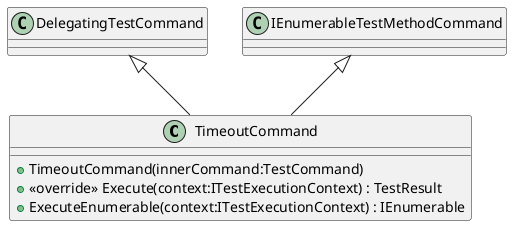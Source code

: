 @startuml
class TimeoutCommand {
    + TimeoutCommand(innerCommand:TestCommand)
    + <<override>> Execute(context:ITestExecutionContext) : TestResult
    + ExecuteEnumerable(context:ITestExecutionContext) : IEnumerable
}
DelegatingTestCommand <|-- TimeoutCommand
IEnumerableTestMethodCommand <|-- TimeoutCommand
@enduml
